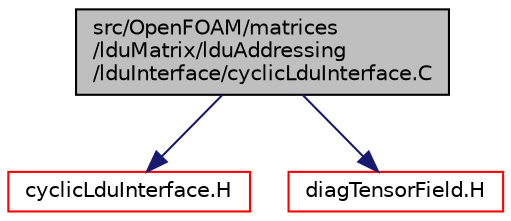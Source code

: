 digraph "src/OpenFOAM/matrices/lduMatrix/lduAddressing/lduInterface/cyclicLduInterface.C"
{
  bgcolor="transparent";
  edge [fontname="Helvetica",fontsize="10",labelfontname="Helvetica",labelfontsize="10"];
  node [fontname="Helvetica",fontsize="10",shape=record];
  Node1 [label="src/OpenFOAM/matrices\l/lduMatrix/lduAddressing\l/lduInterface/cyclicLduInterface.C",height=0.2,width=0.4,color="black", fillcolor="grey75", style="filled", fontcolor="black"];
  Node1 -> Node2 [color="midnightblue",fontsize="10",style="solid",fontname="Helvetica"];
  Node2 [label="cyclicLduInterface.H",height=0.2,width=0.4,color="red",URL="$a08593.html"];
  Node1 -> Node3 [color="midnightblue",fontsize="10",style="solid",fontname="Helvetica"];
  Node3 [label="diagTensorField.H",height=0.2,width=0.4,color="red",URL="$a08259.html"];
}
